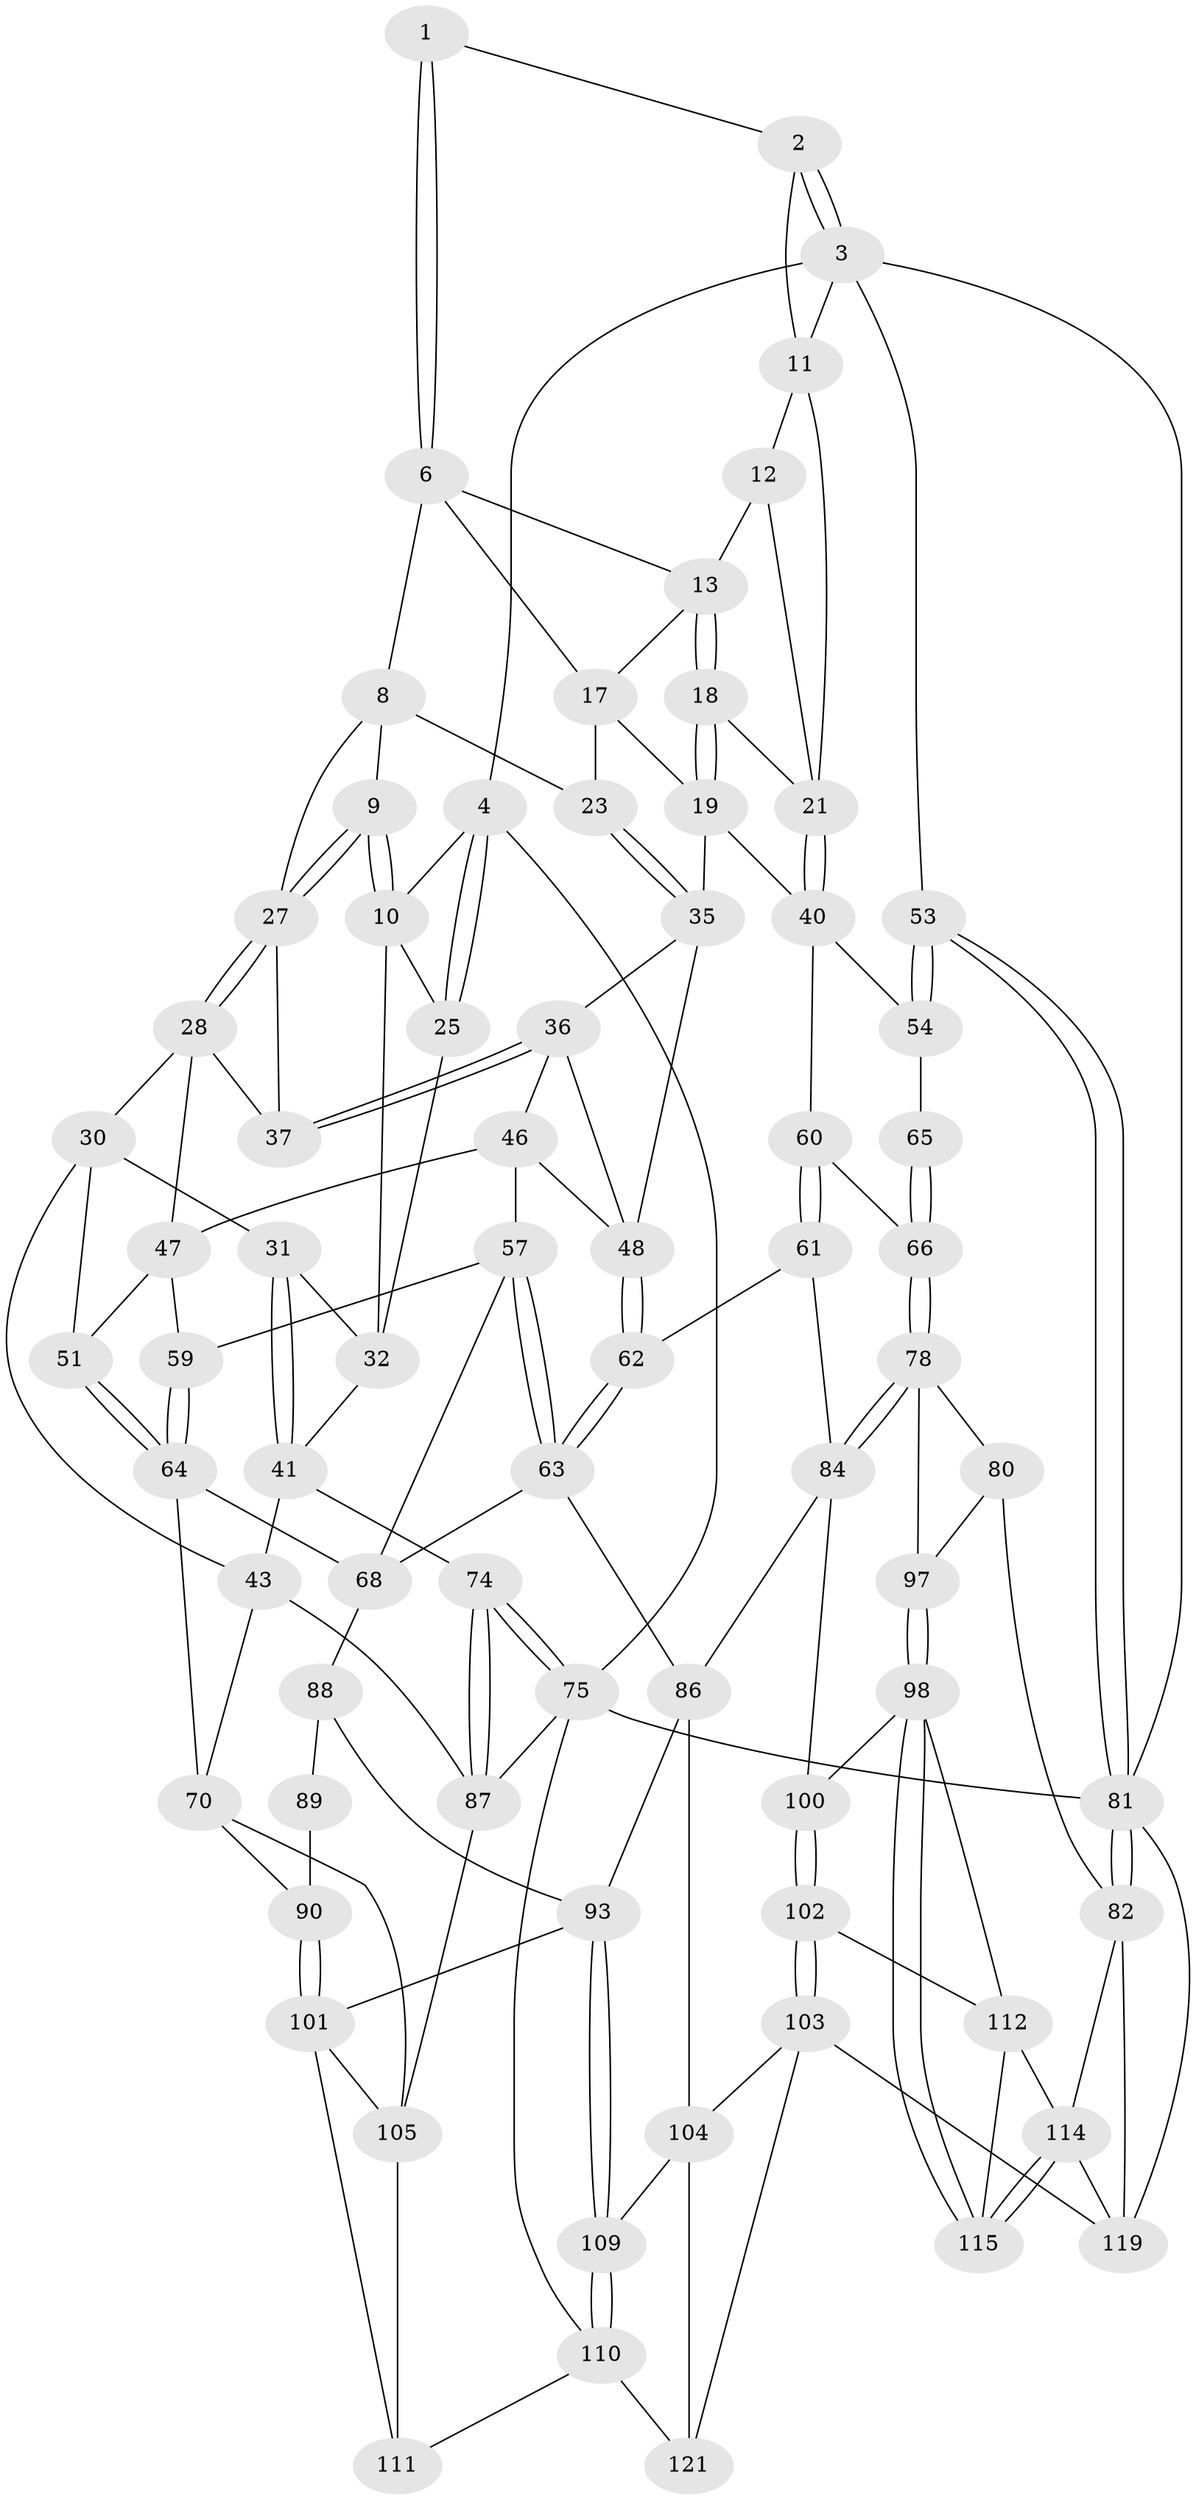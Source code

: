 // original degree distribution, {3: 0.024193548387096774, 4: 0.20161290322580644, 6: 0.20161290322580644, 5: 0.5725806451612904}
// Generated by graph-tools (version 1.1) at 2025/42/03/06/25 10:42:28]
// undirected, 74 vertices, 167 edges
graph export_dot {
graph [start="1"]
  node [color=gray90,style=filled];
  1 [pos="+0.539306993498503+0"];
  2 [pos="+0.9866335006426037+0"];
  3 [pos="+1+0",super="+15"];
  4 [pos="+0+0",super="+5"];
  6 [pos="+0.5556450049776899+0",super="+7"];
  8 [pos="+0.413797399602814+0.15039343365035185",super="+24"];
  9 [pos="+0.33771535556147686+0.15826559974558282"];
  10 [pos="+0.24288605674505628+0.06299176949166158",super="+26"];
  11 [pos="+0.8651652555169937+0.0569076990869347",super="+16"];
  12 [pos="+0.7360746919077401+0.091818767680221"];
  13 [pos="+0.5969740535767544+0.009677876394917035",super="+14"];
  17 [pos="+0.48017745408638746+0.14947681306418686",super="+20"];
  18 [pos="+0.589953677987508+0.20783877170491444"];
  19 [pos="+0.5873060629980771+0.21283957110979662",super="+38"];
  21 [pos="+0.827907461565655+0.28808427085443",super="+22"];
  23 [pos="+0.51834839749183+0.23401666749462469"];
  25 [pos="+0+0"];
  27 [pos="+0.34201855276270376+0.20740546110096933",super="+33"];
  28 [pos="+0.2990815611178769+0.3027923131113939",super="+29"];
  30 [pos="+0.1534807686996843+0.24840500237457414",super="+42"];
  31 [pos="+0.1451528712674544+0.21000235627415348"];
  32 [pos="+0.16454871041630412+0.13498497460550546",super="+34"];
  35 [pos="+0.5149482842716842+0.3062679011750323",super="+39"];
  36 [pos="+0.4379775788606249+0.3461958313481955",super="+45"];
  37 [pos="+0.42753464465102947+0.3092889017573753"];
  40 [pos="+0.779159385818861+0.3822536970546169",super="+56"];
  41 [pos="+0+0.24759642165115342",super="+44"];
  43 [pos="+0+0.4189201662698218",super="+71"];
  46 [pos="+0.37128554138527725+0.38595234562890723",super="+52"];
  47 [pos="+0.28404464584417394+0.358040139125067",super="+50"];
  48 [pos="+0.5357988367195433+0.4077343806800056",super="+49"];
  51 [pos="+0.18807404969424868+0.46512041536387616"];
  53 [pos="+1+0.4789493558208984"];
  54 [pos="+1+0.501033343595957",super="+55"];
  57 [pos="+0.39344736848261874+0.49204743953598035",super="+58"];
  59 [pos="+0.35297875976694904+0.48607951972076485"];
  60 [pos="+0.7321441809925635+0.45071236705431106",super="+67"];
  61 [pos="+0.6333088512970664+0.5350672533975457",super="+76"];
  62 [pos="+0.545420467577268+0.5305574299053972"];
  63 [pos="+0.497658149400091+0.5669679150934899",super="+72"];
  64 [pos="+0.20397763806011354+0.5402677078209134",super="+69"];
  65 [pos="+0.8515299157534443+0.583088397414552",super="+77"];
  66 [pos="+0.8339178981957626+0.6294815580766948"];
  68 [pos="+0.28587304784187917+0.6226835628373919",super="+73"];
  70 [pos="+0.18380687805746207+0.6762008240919091",super="+91"];
  74 [pos="+0+0.8056303452923724"];
  75 [pos="+0+1",super="+123"];
  78 [pos="+0.8255206503795831+0.6856454178956156",super="+79"];
  80 [pos="+1+0.5533619610253349",super="+83"];
  81 [pos="+1+0.7798683432424275",super="+96"];
  82 [pos="+1+0.7810098125292283",super="+113"];
  84 [pos="+0.7013065930985067+0.6564746399878814",super="+85"];
  86 [pos="+0.5533565830221272+0.7216674039393026",super="+92"];
  87 [pos="+0.0735597472089248+0.7325220258009383",super="+107"];
  88 [pos="+0.43825930090441795+0.6401341491078438",super="+95"];
  89 [pos="+0.34719816817810073+0.7166247613942832"];
  90 [pos="+0.2864817322942788+0.7124009158609512"];
  93 [pos="+0.46694091706231144+0.8003098573288453",super="+94"];
  97 [pos="+0.8557031536131052+0.7365387289952884"];
  98 [pos="+0.8296313255371629+0.7775871336875452",super="+99"];
  100 [pos="+0.6654962047097668+0.7614759189258019"];
  101 [pos="+0.382621211966033+0.8122569343882909",super="+108"];
  102 [pos="+0.5970187898989198+0.877127830102694"];
  103 [pos="+0.5530575479336108+0.8799337888585338",super="+120"];
  104 [pos="+0.5524112999668768+0.879549720050426",super="+117"];
  105 [pos="+0.24386620908708637+0.7861888171053121",super="+106"];
  109 [pos="+0.38373342752786327+0.9288891158841779"];
  110 [pos="+0.3474923845839944+0.9291748529582559",super="+122"];
  111 [pos="+0.3339295883679493+0.9172485488823946"];
  112 [pos="+0.6727467183122047+0.891950533471648",super="+116"];
  114 [pos="+0.859139959382199+0.9404156463319093",super="+118"];
  115 [pos="+0.8260293816441132+0.8574933227756489"];
  119 [pos="+0.6607153619163341+1",super="+124"];
  121 [pos="+0.4939303614815659+1"];
  1 -- 2;
  1 -- 6;
  1 -- 6;
  2 -- 3;
  2 -- 3;
  2 -- 11;
  3 -- 4;
  3 -- 11;
  3 -- 53;
  3 -- 81;
  4 -- 25;
  4 -- 25;
  4 -- 75;
  4 -- 10;
  6 -- 13;
  6 -- 8;
  6 -- 17;
  8 -- 9;
  8 -- 27;
  8 -- 23;
  9 -- 10;
  9 -- 10;
  9 -- 27;
  9 -- 27;
  10 -- 32;
  10 -- 25;
  11 -- 12;
  11 -- 21;
  12 -- 13;
  12 -- 21;
  13 -- 18;
  13 -- 18;
  13 -- 17;
  17 -- 19;
  17 -- 23;
  18 -- 19;
  18 -- 19;
  18 -- 21;
  19 -- 40;
  19 -- 35;
  21 -- 40;
  21 -- 40;
  23 -- 35;
  23 -- 35;
  25 -- 32;
  27 -- 28;
  27 -- 28;
  27 -- 37;
  28 -- 37;
  28 -- 30;
  28 -- 47;
  30 -- 31;
  30 -- 43;
  30 -- 51;
  31 -- 32;
  31 -- 41;
  31 -- 41;
  32 -- 41;
  35 -- 36;
  35 -- 48;
  36 -- 37;
  36 -- 37;
  36 -- 46;
  36 -- 48;
  40 -- 60;
  40 -- 54;
  41 -- 74;
  41 -- 43;
  43 -- 70;
  43 -- 87;
  46 -- 47;
  46 -- 57;
  46 -- 48;
  47 -- 51;
  47 -- 59;
  48 -- 62;
  48 -- 62;
  51 -- 64;
  51 -- 64;
  53 -- 54;
  53 -- 54;
  53 -- 81;
  53 -- 81;
  54 -- 65 [weight=2];
  57 -- 63;
  57 -- 63;
  57 -- 59;
  57 -- 68;
  59 -- 64;
  59 -- 64;
  60 -- 61 [weight=2];
  60 -- 61;
  60 -- 66;
  61 -- 62;
  61 -- 84;
  62 -- 63;
  62 -- 63;
  63 -- 86;
  63 -- 68;
  64 -- 68;
  64 -- 70;
  65 -- 66;
  65 -- 66;
  66 -- 78;
  66 -- 78;
  68 -- 88;
  70 -- 105;
  70 -- 90;
  74 -- 75;
  74 -- 75;
  74 -- 87;
  74 -- 87;
  75 -- 87;
  75 -- 110;
  75 -- 81;
  78 -- 84;
  78 -- 84;
  78 -- 80;
  78 -- 97;
  80 -- 97;
  80 -- 82;
  81 -- 82;
  81 -- 82;
  81 -- 119;
  82 -- 114;
  82 -- 119;
  84 -- 100;
  84 -- 86;
  86 -- 104;
  86 -- 93;
  87 -- 105;
  88 -- 89 [weight=2];
  88 -- 93;
  89 -- 90;
  90 -- 101;
  90 -- 101;
  93 -- 109;
  93 -- 109;
  93 -- 101;
  97 -- 98;
  97 -- 98;
  98 -- 115;
  98 -- 115;
  98 -- 112;
  98 -- 100;
  100 -- 102;
  100 -- 102;
  101 -- 105;
  101 -- 111;
  102 -- 103;
  102 -- 103;
  102 -- 112;
  103 -- 104;
  103 -- 121;
  103 -- 119;
  104 -- 121;
  104 -- 109;
  105 -- 111;
  109 -- 110;
  109 -- 110;
  110 -- 111;
  110 -- 121;
  112 -- 114;
  112 -- 115;
  114 -- 115;
  114 -- 115;
  114 -- 119;
}
